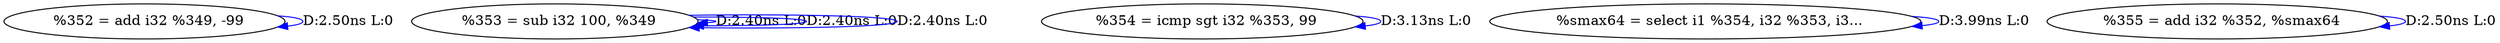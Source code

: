 digraph {
Node0x2877510[label="  %352 = add i32 %349, -99"];
Node0x2877510 -> Node0x2877510[label="D:2.50ns L:0",color=blue];
Node0x28775f0[label="  %353 = sub i32 100, %349"];
Node0x28775f0 -> Node0x28775f0[label="D:2.40ns L:0",color=blue];
Node0x28775f0 -> Node0x28775f0[label="D:2.40ns L:0",color=blue];
Node0x28775f0 -> Node0x28775f0[label="D:2.40ns L:0",color=blue];
Node0x28776d0[label="  %354 = icmp sgt i32 %353, 99"];
Node0x28776d0 -> Node0x28776d0[label="D:3.13ns L:0",color=blue];
Node0x28777b0[label="  %smax64 = select i1 %354, i32 %353, i3..."];
Node0x28777b0 -> Node0x28777b0[label="D:3.99ns L:0",color=blue];
Node0x2877890[label="  %355 = add i32 %352, %smax64"];
Node0x2877890 -> Node0x2877890[label="D:2.50ns L:0",color=blue];
}

